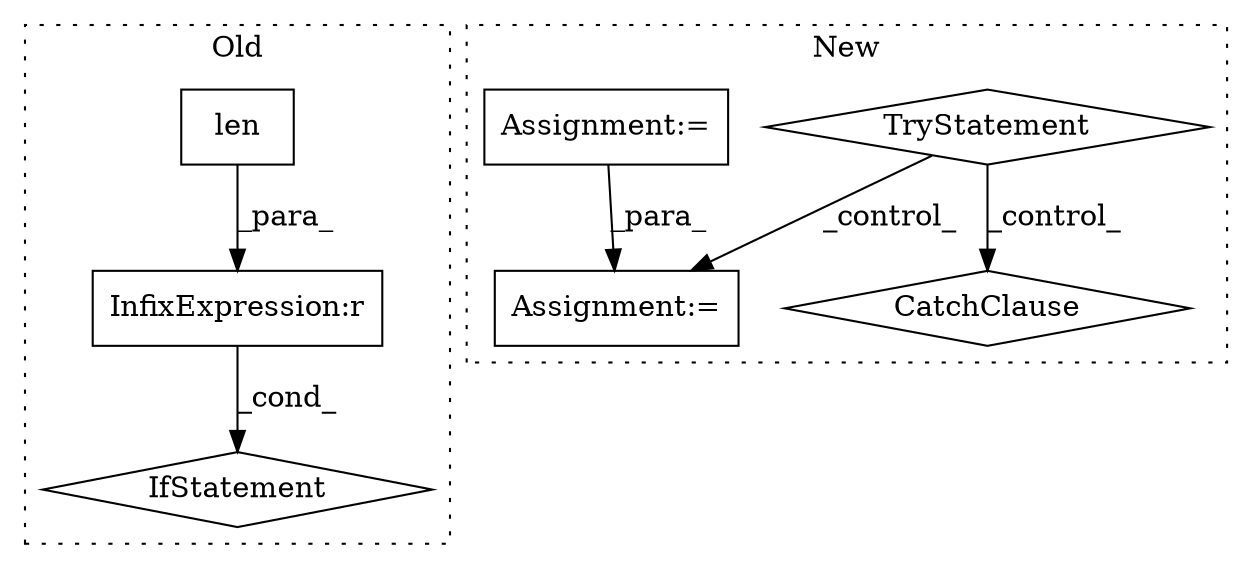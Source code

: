 digraph G {
subgraph cluster0 {
1 [label="len" a="32" s="36822,36831" l="4,1" shape="box"];
5 [label="InfixExpression:r" a="27" s="36832" l="4" shape="box"];
6 [label="IfStatement" a="25" s="36818,36862" l="4,2" shape="diamond"];
label = "Old";
style="dotted";
}
subgraph cluster1 {
2 [label="CatchClause" a="12" s="37405,37430" l="13,2" shape="diamond"];
3 [label="TryStatement" a="54" s="37340" l="4" shape="diamond"];
4 [label="Assignment:=" a="7" s="37359" l="1" shape="box"];
7 [label="Assignment:=" a="7" s="37140" l="1" shape="box"];
label = "New";
style="dotted";
}
1 -> 5 [label="_para_"];
3 -> 2 [label="_control_"];
3 -> 4 [label="_control_"];
5 -> 6 [label="_cond_"];
7 -> 4 [label="_para_"];
}
